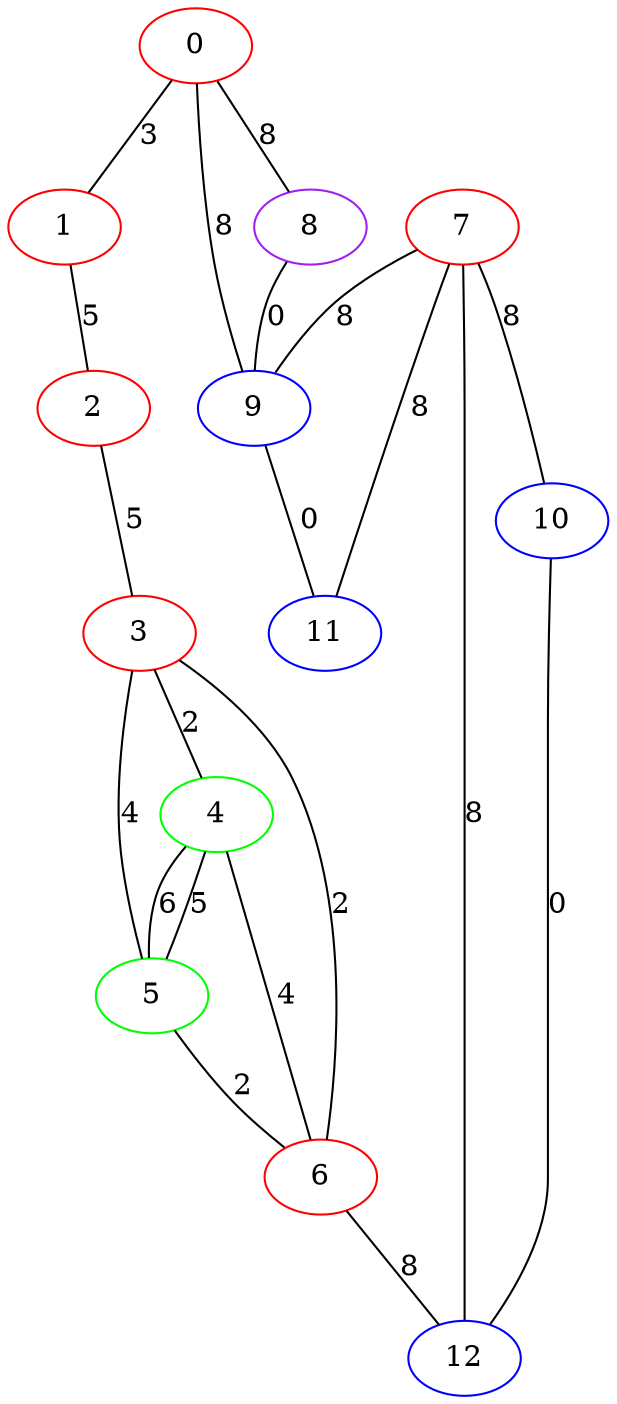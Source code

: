 graph "" {
0 [color=red, weight=1];
1 [color=red, weight=1];
2 [color=red, weight=1];
3 [color=red, weight=1];
4 [color=green, weight=2];
5 [color=green, weight=2];
6 [color=red, weight=1];
7 [color=red, weight=1];
8 [color=purple, weight=4];
9 [color=blue, weight=3];
10 [color=blue, weight=3];
11 [color=blue, weight=3];
12 [color=blue, weight=3];
0 -- 8  [key=0, label=8];
0 -- 1  [key=0, label=3];
0 -- 9  [key=0, label=8];
1 -- 2  [key=0, label=5];
2 -- 3  [key=0, label=5];
3 -- 4  [key=0, label=2];
3 -- 5  [key=0, label=4];
3 -- 6  [key=0, label=2];
4 -- 5  [key=0, label=5];
4 -- 5  [key=1, label=6];
4 -- 6  [key=0, label=4];
5 -- 6  [key=0, label=2];
6 -- 12  [key=0, label=8];
7 -- 9  [key=0, label=8];
7 -- 10  [key=0, label=8];
7 -- 11  [key=0, label=8];
7 -- 12  [key=0, label=8];
8 -- 9  [key=0, label=0];
9 -- 11  [key=0, label=0];
10 -- 12  [key=0, label=0];
}
